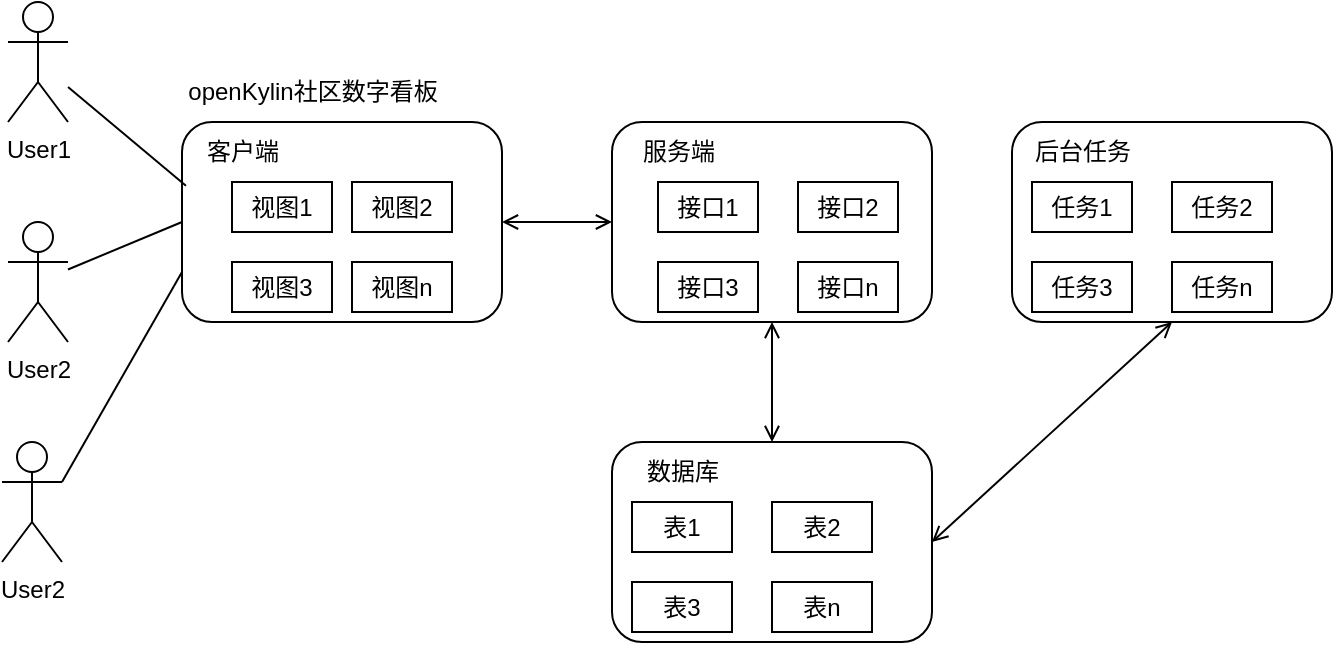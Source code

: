 <mxfile version="20.5.1" type="github">
  <diagram id="8sSg5bGt4WAy7F9c6kGh" name="第 1 页">
    <mxGraphModel dx="1422" dy="748" grid="1" gridSize="10" guides="1" tooltips="1" connect="1" arrows="1" fold="1" page="1" pageScale="1" pageWidth="827" pageHeight="1169" math="0" shadow="0">
      <root>
        <mxCell id="0" />
        <mxCell id="1" parent="0" />
        <mxCell id="V1yoazFkkQqptWthM5W0-13" style="rounded=0;orthogonalLoop=1;jettySize=auto;html=1;entryX=0;entryY=0.5;entryDx=0;entryDy=0;endArrow=none;endFill=0;" edge="1" parent="1" source="V1yoazFkkQqptWthM5W0-1" target="V1yoazFkkQqptWthM5W0-4">
          <mxGeometry relative="1" as="geometry" />
        </mxCell>
        <mxCell id="V1yoazFkkQqptWthM5W0-1" value="User2" style="shape=umlActor;verticalLabelPosition=bottom;verticalAlign=top;html=1;outlineConnect=0;" vertex="1" parent="1">
          <mxGeometry x="83" y="260" width="30" height="60" as="geometry" />
        </mxCell>
        <mxCell id="V1yoazFkkQqptWthM5W0-15" style="edgeStyle=none;rounded=0;orthogonalLoop=1;jettySize=auto;html=1;exitX=1;exitY=0.5;exitDx=0;exitDy=0;entryX=0;entryY=0.5;entryDx=0;entryDy=0;endArrow=open;endFill=0;startArrow=open;startFill=0;" edge="1" parent="1" source="V1yoazFkkQqptWthM5W0-4" target="V1yoazFkkQqptWthM5W0-14">
          <mxGeometry relative="1" as="geometry" />
        </mxCell>
        <mxCell id="V1yoazFkkQqptWthM5W0-4" value="" style="rounded=1;whiteSpace=wrap;html=1;" vertex="1" parent="1">
          <mxGeometry x="170" y="210" width="160" height="100" as="geometry" />
        </mxCell>
        <mxCell id="V1yoazFkkQqptWthM5W0-5" value="客户端" style="text;html=1;align=center;verticalAlign=middle;resizable=0;points=[];autosize=1;strokeColor=none;fillColor=none;" vertex="1" parent="1">
          <mxGeometry x="170" y="210" width="60" height="30" as="geometry" />
        </mxCell>
        <mxCell id="V1yoazFkkQqptWthM5W0-10" value="" style="group" vertex="1" connectable="0" parent="1">
          <mxGeometry x="195" y="240" width="110" height="65" as="geometry" />
        </mxCell>
        <mxCell id="V1yoazFkkQqptWthM5W0-6" value="视图1" style="rounded=0;whiteSpace=wrap;html=1;" vertex="1" parent="V1yoazFkkQqptWthM5W0-10">
          <mxGeometry width="50" height="25" as="geometry" />
        </mxCell>
        <mxCell id="V1yoazFkkQqptWthM5W0-7" value="视图2" style="rounded=0;whiteSpace=wrap;html=1;" vertex="1" parent="V1yoazFkkQqptWthM5W0-10">
          <mxGeometry x="60" width="50" height="25" as="geometry" />
        </mxCell>
        <mxCell id="V1yoazFkkQqptWthM5W0-8" value="视图3" style="rounded=0;whiteSpace=wrap;html=1;" vertex="1" parent="V1yoazFkkQqptWthM5W0-10">
          <mxGeometry y="40" width="50" height="25" as="geometry" />
        </mxCell>
        <mxCell id="V1yoazFkkQqptWthM5W0-9" value="视图n" style="rounded=0;whiteSpace=wrap;html=1;" vertex="1" parent="V1yoazFkkQqptWthM5W0-10">
          <mxGeometry x="60" y="40" width="50" height="25" as="geometry" />
        </mxCell>
        <mxCell id="V1yoazFkkQqptWthM5W0-23" value="openKylin社区数字看板" style="text;html=1;align=center;verticalAlign=middle;resizable=0;points=[];autosize=1;strokeColor=none;fillColor=none;" vertex="1" parent="1">
          <mxGeometry x="160" y="180" width="150" height="30" as="geometry" />
        </mxCell>
        <mxCell id="V1yoazFkkQqptWthM5W0-25" style="edgeStyle=none;rounded=0;orthogonalLoop=1;jettySize=auto;html=1;entryX=0.033;entryY=1.062;entryDx=0;entryDy=0;entryPerimeter=0;startArrow=none;startFill=0;endArrow=none;endFill=0;" edge="1" parent="1" source="V1yoazFkkQqptWthM5W0-24" target="V1yoazFkkQqptWthM5W0-5">
          <mxGeometry relative="1" as="geometry" />
        </mxCell>
        <mxCell id="V1yoazFkkQqptWthM5W0-24" value="User1" style="shape=umlActor;verticalLabelPosition=bottom;verticalAlign=top;html=1;outlineConnect=0;" vertex="1" parent="1">
          <mxGeometry x="83" y="150" width="30" height="60" as="geometry" />
        </mxCell>
        <mxCell id="V1yoazFkkQqptWthM5W0-62" value="" style="group" vertex="1" connectable="0" parent="1">
          <mxGeometry x="385" y="210" width="160" height="100" as="geometry" />
        </mxCell>
        <mxCell id="V1yoazFkkQqptWthM5W0-14" value="" style="rounded=1;whiteSpace=wrap;html=1;" vertex="1" parent="V1yoazFkkQqptWthM5W0-62">
          <mxGeometry width="160" height="100" as="geometry" />
        </mxCell>
        <mxCell id="V1yoazFkkQqptWthM5W0-20" value="" style="group" vertex="1" connectable="0" parent="V1yoazFkkQqptWthM5W0-62">
          <mxGeometry x="23" y="30" width="120" height="65" as="geometry" />
        </mxCell>
        <mxCell id="V1yoazFkkQqptWthM5W0-16" value="接口1" style="rounded=0;whiteSpace=wrap;html=1;" vertex="1" parent="V1yoazFkkQqptWthM5W0-20">
          <mxGeometry width="50" height="25" as="geometry" />
        </mxCell>
        <mxCell id="V1yoazFkkQqptWthM5W0-17" value="接口2" style="rounded=0;whiteSpace=wrap;html=1;" vertex="1" parent="V1yoazFkkQqptWthM5W0-20">
          <mxGeometry x="70" width="50" height="25" as="geometry" />
        </mxCell>
        <mxCell id="V1yoazFkkQqptWthM5W0-18" value="接口3" style="rounded=0;whiteSpace=wrap;html=1;" vertex="1" parent="V1yoazFkkQqptWthM5W0-20">
          <mxGeometry y="40" width="50" height="25" as="geometry" />
        </mxCell>
        <mxCell id="V1yoazFkkQqptWthM5W0-19" value="接口n" style="rounded=0;whiteSpace=wrap;html=1;" vertex="1" parent="V1yoazFkkQqptWthM5W0-20">
          <mxGeometry x="70" y="40" width="50" height="25" as="geometry" />
        </mxCell>
        <mxCell id="V1yoazFkkQqptWthM5W0-21" value="服务端" style="text;html=1;align=center;verticalAlign=middle;resizable=0;points=[];autosize=1;strokeColor=none;fillColor=none;" vertex="1" parent="V1yoazFkkQqptWthM5W0-62">
          <mxGeometry x="3" width="60" height="30" as="geometry" />
        </mxCell>
        <mxCell id="V1yoazFkkQqptWthM5W0-78" value="" style="group" vertex="1" connectable="0" parent="1">
          <mxGeometry x="585" y="210" width="160" height="100" as="geometry" />
        </mxCell>
        <mxCell id="V1yoazFkkQqptWthM5W0-60" value="" style="rounded=1;whiteSpace=wrap;html=1;" vertex="1" parent="V1yoazFkkQqptWthM5W0-78">
          <mxGeometry width="160" height="100" as="geometry" />
        </mxCell>
        <mxCell id="V1yoazFkkQqptWthM5W0-63" value="后台任务" style="text;html=1;align=center;verticalAlign=middle;resizable=0;points=[];autosize=1;strokeColor=none;fillColor=none;" vertex="1" parent="V1yoazFkkQqptWthM5W0-78">
          <mxGeometry width="70" height="30" as="geometry" />
        </mxCell>
        <mxCell id="V1yoazFkkQqptWthM5W0-72" value="任务1" style="rounded=0;whiteSpace=wrap;html=1;" vertex="1" parent="V1yoazFkkQqptWthM5W0-78">
          <mxGeometry x="10" y="30" width="50" height="25" as="geometry" />
        </mxCell>
        <mxCell id="V1yoazFkkQqptWthM5W0-73" value="任务2" style="rounded=0;whiteSpace=wrap;html=1;" vertex="1" parent="V1yoazFkkQqptWthM5W0-78">
          <mxGeometry x="80" y="30" width="50" height="25" as="geometry" />
        </mxCell>
        <mxCell id="V1yoazFkkQqptWthM5W0-74" value="任务3" style="rounded=0;whiteSpace=wrap;html=1;" vertex="1" parent="V1yoazFkkQqptWthM5W0-78">
          <mxGeometry x="10" y="70" width="50" height="25" as="geometry" />
        </mxCell>
        <mxCell id="V1yoazFkkQqptWthM5W0-75" value="任务n" style="rounded=0;whiteSpace=wrap;html=1;" vertex="1" parent="V1yoazFkkQqptWthM5W0-78">
          <mxGeometry x="80" y="70" width="50" height="25" as="geometry" />
        </mxCell>
        <mxCell id="V1yoazFkkQqptWthM5W0-79" value="" style="group" vertex="1" connectable="0" parent="1">
          <mxGeometry x="385" y="370" width="160" height="100" as="geometry" />
        </mxCell>
        <mxCell id="V1yoazFkkQqptWthM5W0-80" value="" style="rounded=1;whiteSpace=wrap;html=1;" vertex="1" parent="V1yoazFkkQqptWthM5W0-79">
          <mxGeometry width="160" height="100" as="geometry" />
        </mxCell>
        <mxCell id="V1yoazFkkQqptWthM5W0-81" value="数据库" style="text;html=1;align=center;verticalAlign=middle;resizable=0;points=[];autosize=1;strokeColor=none;fillColor=none;" vertex="1" parent="V1yoazFkkQqptWthM5W0-79">
          <mxGeometry x="5" width="60" height="30" as="geometry" />
        </mxCell>
        <mxCell id="V1yoazFkkQqptWthM5W0-82" value="表1" style="rounded=0;whiteSpace=wrap;html=1;" vertex="1" parent="V1yoazFkkQqptWthM5W0-79">
          <mxGeometry x="10" y="30" width="50" height="25" as="geometry" />
        </mxCell>
        <mxCell id="V1yoazFkkQqptWthM5W0-83" value="表2" style="rounded=0;whiteSpace=wrap;html=1;" vertex="1" parent="V1yoazFkkQqptWthM5W0-79">
          <mxGeometry x="80" y="30" width="50" height="25" as="geometry" />
        </mxCell>
        <mxCell id="V1yoazFkkQqptWthM5W0-84" value="表3" style="rounded=0;whiteSpace=wrap;html=1;" vertex="1" parent="V1yoazFkkQqptWthM5W0-79">
          <mxGeometry x="10" y="70" width="50" height="25" as="geometry" />
        </mxCell>
        <mxCell id="V1yoazFkkQqptWthM5W0-85" value="表n" style="rounded=0;whiteSpace=wrap;html=1;" vertex="1" parent="V1yoazFkkQqptWthM5W0-79">
          <mxGeometry x="80" y="70" width="50" height="25" as="geometry" />
        </mxCell>
        <mxCell id="V1yoazFkkQqptWthM5W0-86" style="edgeStyle=none;rounded=0;orthogonalLoop=1;jettySize=auto;html=1;exitX=0.5;exitY=1;exitDx=0;exitDy=0;entryX=0.5;entryY=0;entryDx=0;entryDy=0;startArrow=open;startFill=0;endArrow=open;endFill=0;" edge="1" parent="1" source="V1yoazFkkQqptWthM5W0-14" target="V1yoazFkkQqptWthM5W0-80">
          <mxGeometry relative="1" as="geometry" />
        </mxCell>
        <mxCell id="V1yoazFkkQqptWthM5W0-87" style="edgeStyle=none;rounded=0;orthogonalLoop=1;jettySize=auto;html=1;exitX=0.5;exitY=1;exitDx=0;exitDy=0;entryX=1;entryY=0.5;entryDx=0;entryDy=0;startArrow=open;startFill=0;endArrow=open;endFill=0;" edge="1" parent="1" source="V1yoazFkkQqptWthM5W0-60" target="V1yoazFkkQqptWthM5W0-80">
          <mxGeometry relative="1" as="geometry" />
        </mxCell>
        <mxCell id="V1yoazFkkQqptWthM5W0-89" style="edgeStyle=none;rounded=0;orthogonalLoop=1;jettySize=auto;html=1;exitX=1;exitY=0.333;exitDx=0;exitDy=0;exitPerimeter=0;entryX=0;entryY=0.75;entryDx=0;entryDy=0;startArrow=none;startFill=0;endArrow=none;endFill=0;" edge="1" parent="1" source="V1yoazFkkQqptWthM5W0-88" target="V1yoazFkkQqptWthM5W0-4">
          <mxGeometry relative="1" as="geometry" />
        </mxCell>
        <mxCell id="V1yoazFkkQqptWthM5W0-88" value="User2" style="shape=umlActor;verticalLabelPosition=bottom;verticalAlign=top;html=1;outlineConnect=0;" vertex="1" parent="1">
          <mxGeometry x="80" y="370" width="30" height="60" as="geometry" />
        </mxCell>
      </root>
    </mxGraphModel>
  </diagram>
</mxfile>
